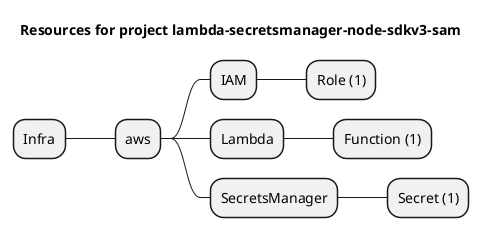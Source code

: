 @startmindmap
title Resources for project lambda-secretsmanager-node-sdkv3-sam
skinparam monochrome true
+ Infra
++ aws
+++ IAM
++++ Role (1)
+++ Lambda
++++ Function (1)
+++ SecretsManager
++++ Secret (1)
@endmindmap